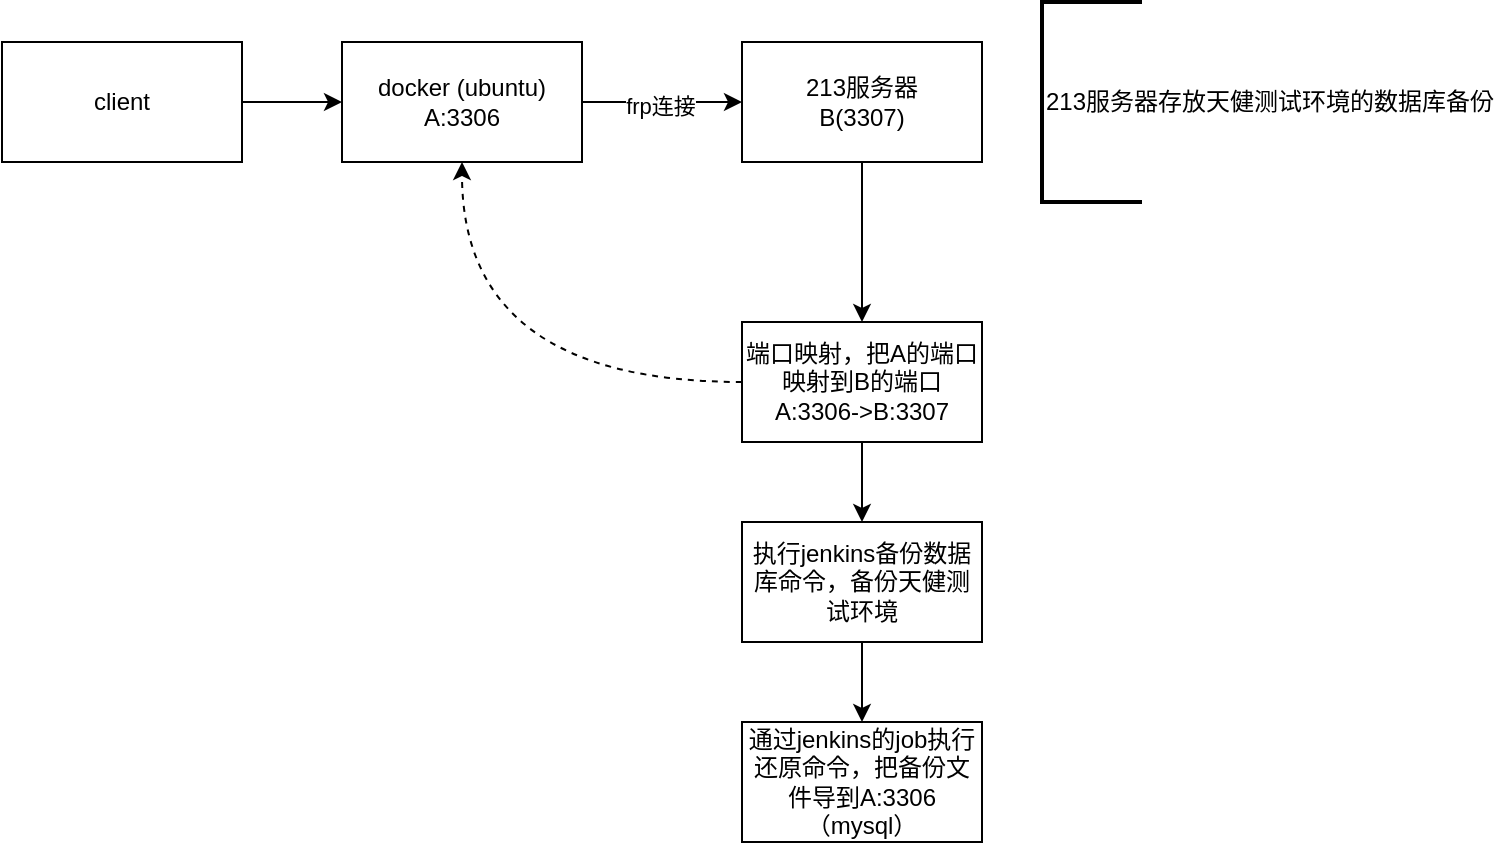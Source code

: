 <mxfile version="22.1.11" type="github">
  <diagram id="C5RBs43oDa-KdzZeNtuy" name="Page-1">
    <mxGraphModel dx="1434" dy="756" grid="1" gridSize="10" guides="1" tooltips="1" connect="1" arrows="1" fold="1" page="1" pageScale="1" pageWidth="827" pageHeight="1169" math="0" shadow="0">
      <root>
        <mxCell id="WIyWlLk6GJQsqaUBKTNV-0" />
        <mxCell id="WIyWlLk6GJQsqaUBKTNV-1" parent="WIyWlLk6GJQsqaUBKTNV-0" />
        <mxCell id="xMiS9Zxfq99uhFpLM0rj-2" value="" style="edgeStyle=orthogonalEdgeStyle;rounded=0;orthogonalLoop=1;jettySize=auto;html=1;" parent="WIyWlLk6GJQsqaUBKTNV-1" source="xMiS9Zxfq99uhFpLM0rj-0" target="xMiS9Zxfq99uhFpLM0rj-1" edge="1">
          <mxGeometry relative="1" as="geometry" />
        </mxCell>
        <mxCell id="xMiS9Zxfq99uhFpLM0rj-0" value="client" style="rounded=0;whiteSpace=wrap;html=1;" parent="WIyWlLk6GJQsqaUBKTNV-1" vertex="1">
          <mxGeometry x="110" y="270" width="120" height="60" as="geometry" />
        </mxCell>
        <mxCell id="xMiS9Zxfq99uhFpLM0rj-4" value="" style="edgeStyle=orthogonalEdgeStyle;rounded=0;orthogonalLoop=1;jettySize=auto;html=1;" parent="WIyWlLk6GJQsqaUBKTNV-1" source="xMiS9Zxfq99uhFpLM0rj-1" target="xMiS9Zxfq99uhFpLM0rj-3" edge="1">
          <mxGeometry relative="1" as="geometry" />
        </mxCell>
        <mxCell id="xMiS9Zxfq99uhFpLM0rj-5" value="frp连接" style="edgeLabel;html=1;align=center;verticalAlign=middle;resizable=0;points=[];" parent="xMiS9Zxfq99uhFpLM0rj-4" vertex="1" connectable="0">
          <mxGeometry x="-0.025" y="-2" relative="1" as="geometry">
            <mxPoint as="offset" />
          </mxGeometry>
        </mxCell>
        <mxCell id="xMiS9Zxfq99uhFpLM0rj-1" value="docker (ubuntu)&lt;br&gt;A:3306" style="rounded=0;whiteSpace=wrap;html=1;" parent="WIyWlLk6GJQsqaUBKTNV-1" vertex="1">
          <mxGeometry x="280" y="270" width="120" height="60" as="geometry" />
        </mxCell>
        <mxCell id="xMiS9Zxfq99uhFpLM0rj-7" value="" style="edgeStyle=orthogonalEdgeStyle;rounded=0;orthogonalLoop=1;jettySize=auto;html=1;" parent="WIyWlLk6GJQsqaUBKTNV-1" source="xMiS9Zxfq99uhFpLM0rj-3" target="xMiS9Zxfq99uhFpLM0rj-6" edge="1">
          <mxGeometry relative="1" as="geometry" />
        </mxCell>
        <mxCell id="xMiS9Zxfq99uhFpLM0rj-3" value="213服务器&lt;br&gt;B(3307)" style="rounded=0;whiteSpace=wrap;html=1;" parent="WIyWlLk6GJQsqaUBKTNV-1" vertex="1">
          <mxGeometry x="480" y="270" width="120" height="60" as="geometry" />
        </mxCell>
        <mxCell id="xMiS9Zxfq99uhFpLM0rj-10" style="edgeStyle=orthogonalEdgeStyle;rounded=0;orthogonalLoop=1;jettySize=auto;html=1;entryX=0.5;entryY=1;entryDx=0;entryDy=0;curved=1;dashed=1;" parent="WIyWlLk6GJQsqaUBKTNV-1" source="xMiS9Zxfq99uhFpLM0rj-6" target="xMiS9Zxfq99uhFpLM0rj-1" edge="1">
          <mxGeometry relative="1" as="geometry" />
        </mxCell>
        <mxCell id="xMiS9Zxfq99uhFpLM0rj-14" value="" style="edgeStyle=orthogonalEdgeStyle;rounded=0;orthogonalLoop=1;jettySize=auto;html=1;" parent="WIyWlLk6GJQsqaUBKTNV-1" source="xMiS9Zxfq99uhFpLM0rj-6" target="xMiS9Zxfq99uhFpLM0rj-13" edge="1">
          <mxGeometry relative="1" as="geometry" />
        </mxCell>
        <mxCell id="xMiS9Zxfq99uhFpLM0rj-6" value="端口映射，把A的端口映射到B的端口&lt;br&gt;A:3306-&amp;gt;B:3307" style="whiteSpace=wrap;html=1;rounded=0;" parent="WIyWlLk6GJQsqaUBKTNV-1" vertex="1">
          <mxGeometry x="480" y="410" width="120" height="60" as="geometry" />
        </mxCell>
        <mxCell id="xMiS9Zxfq99uhFpLM0rj-8" value="213服务器存放天健测试环境的数据库备份" style="strokeWidth=2;html=1;shape=mxgraph.flowchart.annotation_1;align=left;pointerEvents=1;" parent="WIyWlLk6GJQsqaUBKTNV-1" vertex="1">
          <mxGeometry x="630" y="250" width="50" height="100" as="geometry" />
        </mxCell>
        <mxCell id="xMiS9Zxfq99uhFpLM0rj-11" value="通过jenkins的job执行还原命令，把备份文件导到A:3306（mysql）" style="rounded=0;whiteSpace=wrap;html=1;" parent="WIyWlLk6GJQsqaUBKTNV-1" vertex="1">
          <mxGeometry x="480" y="610" width="120" height="60" as="geometry" />
        </mxCell>
        <mxCell id="xMiS9Zxfq99uhFpLM0rj-15" value="" style="edgeStyle=orthogonalEdgeStyle;rounded=0;orthogonalLoop=1;jettySize=auto;html=1;" parent="WIyWlLk6GJQsqaUBKTNV-1" source="xMiS9Zxfq99uhFpLM0rj-13" target="xMiS9Zxfq99uhFpLM0rj-11" edge="1">
          <mxGeometry relative="1" as="geometry" />
        </mxCell>
        <mxCell id="xMiS9Zxfq99uhFpLM0rj-13" value="执行jenkins备份数据库命令，备份天健测试环境" style="rounded=0;whiteSpace=wrap;html=1;" parent="WIyWlLk6GJQsqaUBKTNV-1" vertex="1">
          <mxGeometry x="480" y="510" width="120" height="60" as="geometry" />
        </mxCell>
      </root>
    </mxGraphModel>
  </diagram>
</mxfile>

